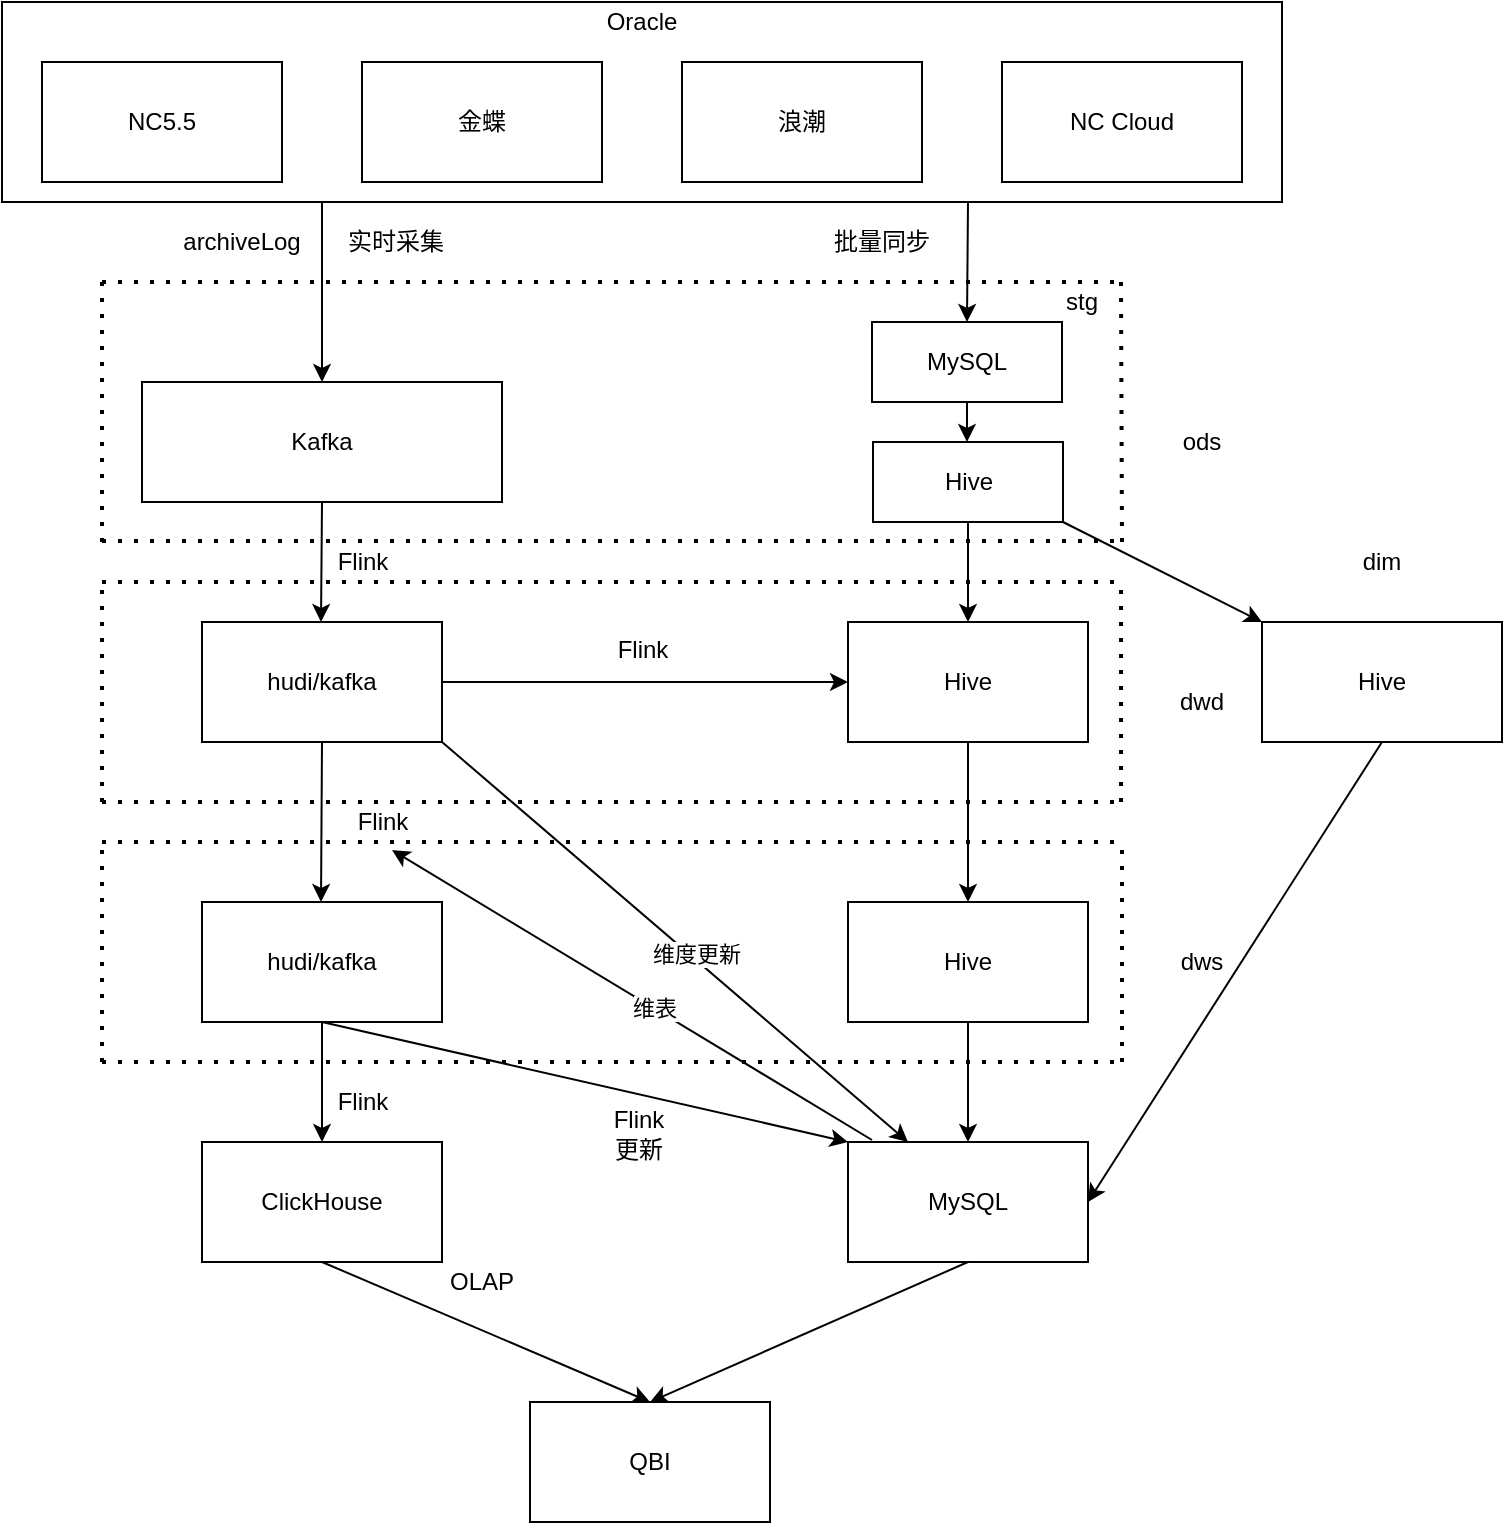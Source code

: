 <mxfile version="13.10.6" type="github" pages="2">
  <diagram id="bXYrnTGpENXW4TMIUdnK" name="Page-1">
    <mxGraphModel dx="1080" dy="702" grid="0" gridSize="10" guides="1" tooltips="1" connect="1" arrows="1" fold="1" page="1" pageScale="1" pageWidth="1600" pageHeight="1200" background="#ffffff" math="0" shadow="0">
      <root>
        <mxCell id="0" />
        <mxCell id="1" parent="0" />
        <mxCell id="oZM7mIYnZCyWtU1tgvSe-1" value="" style="rounded=0;whiteSpace=wrap;html=1;textDirection=ltr;" parent="1" vertex="1">
          <mxGeometry x="299" y="193" width="640" height="100" as="geometry" />
        </mxCell>
        <mxCell id="oZM7mIYnZCyWtU1tgvSe-2" value="NC5.5" style="rounded=0;whiteSpace=wrap;html=1;textDirection=ltr;" parent="1" vertex="1">
          <mxGeometry x="319" y="223" width="120" height="60" as="geometry" />
        </mxCell>
        <mxCell id="oZM7mIYnZCyWtU1tgvSe-3" value="金蝶" style="rounded=0;whiteSpace=wrap;html=1;textDirection=ltr;" parent="1" vertex="1">
          <mxGeometry x="479" y="223" width="120" height="60" as="geometry" />
        </mxCell>
        <mxCell id="oZM7mIYnZCyWtU1tgvSe-4" value="浪潮" style="rounded=0;whiteSpace=wrap;html=1;textDirection=ltr;" parent="1" vertex="1">
          <mxGeometry x="639" y="223" width="120" height="60" as="geometry" />
        </mxCell>
        <mxCell id="oZM7mIYnZCyWtU1tgvSe-5" value="NC Cloud" style="rounded=0;whiteSpace=wrap;html=1;textDirection=ltr;" parent="1" vertex="1">
          <mxGeometry x="799" y="223" width="120" height="60" as="geometry" />
        </mxCell>
        <mxCell id="oZM7mIYnZCyWtU1tgvSe-13" value="Kafka" style="rounded=0;whiteSpace=wrap;html=1;textDirection=ltr;" parent="1" vertex="1">
          <mxGeometry x="369" y="383" width="180" height="60" as="geometry" />
        </mxCell>
        <mxCell id="oZM7mIYnZCyWtU1tgvSe-14" value="" style="endArrow=classic;html=1;textDirection=ltr;" parent="1" edge="1">
          <mxGeometry width="50" height="50" relative="1" as="geometry">
            <mxPoint x="459" y="443" as="sourcePoint" />
            <mxPoint x="458.5" y="503" as="targetPoint" />
            <Array as="points" />
          </mxGeometry>
        </mxCell>
        <mxCell id="oZM7mIYnZCyWtU1tgvSe-16" value="Flink" style="text;html=1;align=center;verticalAlign=middle;resizable=0;points=[];autosize=1;textDirection=ltr;" parent="1" vertex="1">
          <mxGeometry x="459" y="463" width="40" height="20" as="geometry" />
        </mxCell>
        <mxCell id="oZM7mIYnZCyWtU1tgvSe-17" value="hudi/kafka" style="rounded=0;whiteSpace=wrap;html=1;textDirection=ltr;" parent="1" vertex="1">
          <mxGeometry x="399" y="503" width="120" height="60" as="geometry" />
        </mxCell>
        <mxCell id="oZM7mIYnZCyWtU1tgvSe-18" value="" style="endArrow=classic;html=1;entryX=0.5;entryY=0;entryDx=0;entryDy=0;exitX=0.5;exitY=1;exitDx=0;exitDy=0;textDirection=ltr;" parent="1" source="oZM7mIYnZCyWtU1tgvSe-40" target="oZM7mIYnZCyWtU1tgvSe-42" edge="1">
          <mxGeometry width="50" height="50" relative="1" as="geometry">
            <mxPoint x="709" y="483" as="sourcePoint" />
            <mxPoint x="649" y="533" as="targetPoint" />
            <Array as="points" />
          </mxGeometry>
        </mxCell>
        <mxCell id="oZM7mIYnZCyWtU1tgvSe-19" value="" style="endArrow=classic;html=1;textDirection=ltr;" parent="1" edge="1">
          <mxGeometry width="50" height="50" relative="1" as="geometry">
            <mxPoint x="459" y="563" as="sourcePoint" />
            <mxPoint x="458.5" y="643" as="targetPoint" />
            <Array as="points">
              <mxPoint x="458.5" y="563" />
            </Array>
          </mxGeometry>
        </mxCell>
        <mxCell id="oZM7mIYnZCyWtU1tgvSe-23" value="Flink" style="text;html=1;align=center;verticalAlign=middle;resizable=0;points=[];autosize=1;textDirection=ltr;" parent="1" vertex="1">
          <mxGeometry x="469" y="593" width="40" height="20" as="geometry" />
        </mxCell>
        <mxCell id="oZM7mIYnZCyWtU1tgvSe-24" value="" style="endArrow=classic;html=1;exitX=0.5;exitY=1;exitDx=0;exitDy=0;entryX=0.5;entryY=0;entryDx=0;entryDy=0;textDirection=ltr;" parent="1" source="oZM7mIYnZCyWtU1tgvSe-27" target="oZM7mIYnZCyWtU1tgvSe-31" edge="1">
          <mxGeometry width="50" height="50" relative="1" as="geometry">
            <mxPoint x="449" y="715" as="sourcePoint" />
            <mxPoint x="359" y="763" as="targetPoint" />
            <Array as="points">
              <mxPoint x="458.5" y="703" />
            </Array>
          </mxGeometry>
        </mxCell>
        <mxCell id="oZM7mIYnZCyWtU1tgvSe-26" value="Flink" style="text;html=1;align=center;verticalAlign=middle;resizable=0;points=[];autosize=1;textDirection=ltr;" parent="1" vertex="1">
          <mxGeometry x="459" y="733" width="40" height="20" as="geometry" />
        </mxCell>
        <mxCell id="oZM7mIYnZCyWtU1tgvSe-27" value="hudi/kafka" style="rounded=0;whiteSpace=wrap;html=1;textDirection=ltr;" parent="1" vertex="1">
          <mxGeometry x="399" y="643" width="120" height="60" as="geometry" />
        </mxCell>
        <mxCell id="oZM7mIYnZCyWtU1tgvSe-28" value="Oracle" style="text;html=1;strokeColor=none;fillColor=none;align=center;verticalAlign=middle;whiteSpace=wrap;rounded=0;textDirection=ltr;" parent="1" vertex="1">
          <mxGeometry x="599" y="193" width="40" height="20" as="geometry" />
        </mxCell>
        <mxCell id="oZM7mIYnZCyWtU1tgvSe-29" value="" style="endArrow=classic;html=1;exitX=0.5;exitY=1;exitDx=0;exitDy=0;entryX=0;entryY=0;entryDx=0;entryDy=0;textDirection=ltr;" parent="1" source="oZM7mIYnZCyWtU1tgvSe-27" target="oZM7mIYnZCyWtU1tgvSe-36" edge="1">
          <mxGeometry width="50" height="50" relative="1" as="geometry">
            <mxPoint x="459" y="713" as="sourcePoint" />
            <mxPoint x="779" y="762" as="targetPoint" />
            <Array as="points" />
          </mxGeometry>
        </mxCell>
        <mxCell id="oZM7mIYnZCyWtU1tgvSe-30" value="Flink&lt;br&gt;更新" style="text;html=1;align=center;verticalAlign=middle;resizable=0;points=[];autosize=1;textDirection=ltr;" parent="1" vertex="1">
          <mxGeometry x="599" y="743" width="36" height="31" as="geometry" />
        </mxCell>
        <mxCell id="oZM7mIYnZCyWtU1tgvSe-31" value="ClickHouse" style="rounded=0;whiteSpace=wrap;html=1;textDirection=ltr;" parent="1" vertex="1">
          <mxGeometry x="399" y="763" width="120" height="60" as="geometry" />
        </mxCell>
        <mxCell id="oZM7mIYnZCyWtU1tgvSe-32" value="OLAP" style="text;html=1;strokeColor=none;fillColor=none;align=center;verticalAlign=middle;whiteSpace=wrap;rounded=0;textDirection=ltr;" parent="1" vertex="1">
          <mxGeometry x="519" y="823" width="40" height="20" as="geometry" />
        </mxCell>
        <mxCell id="oZM7mIYnZCyWtU1tgvSe-34" value="" style="endArrow=classic;html=1;entryX=0.5;entryY=0;entryDx=0;entryDy=0;exitX=0.5;exitY=1;exitDx=0;exitDy=0;textDirection=ltr;" parent="1" source="oZM7mIYnZCyWtU1tgvSe-31" target="oZM7mIYnZCyWtU1tgvSe-35" edge="1">
          <mxGeometry width="50" height="50" relative="1" as="geometry">
            <mxPoint x="359" y="823" as="sourcePoint" />
            <mxPoint x="462" y="893" as="targetPoint" />
            <Array as="points">
              <mxPoint x="459" y="823" />
            </Array>
          </mxGeometry>
        </mxCell>
        <mxCell id="oZM7mIYnZCyWtU1tgvSe-35" value="QBI" style="rounded=0;whiteSpace=wrap;html=1;textDirection=ltr;" parent="1" vertex="1">
          <mxGeometry x="563" y="893" width="120" height="60" as="geometry" />
        </mxCell>
        <mxCell id="oZM7mIYnZCyWtU1tgvSe-36" value="MySQL" style="rounded=0;whiteSpace=wrap;html=1;textDirection=ltr;" parent="1" vertex="1">
          <mxGeometry x="722" y="763" width="120" height="60" as="geometry" />
        </mxCell>
        <mxCell id="oZM7mIYnZCyWtU1tgvSe-37" value="" style="endArrow=classic;html=1;entryX=0.5;entryY=0;entryDx=0;entryDy=0;exitX=0.5;exitY=1;exitDx=0;exitDy=0;textDirection=ltr;" parent="1" source="oZM7mIYnZCyWtU1tgvSe-36" target="oZM7mIYnZCyWtU1tgvSe-35" edge="1">
          <mxGeometry width="50" height="50" relative="1" as="geometry">
            <mxPoint x="569.25" y="823" as="sourcePoint" />
            <mxPoint x="669.25" y="893" as="targetPoint" />
            <Array as="points" />
          </mxGeometry>
        </mxCell>
        <mxCell id="oZM7mIYnZCyWtU1tgvSe-41" value="" style="edgeStyle=orthogonalEdgeStyle;rounded=0;orthogonalLoop=1;jettySize=auto;html=1;textDirection=ltr;" parent="1" source="oZM7mIYnZCyWtU1tgvSe-39" target="oZM7mIYnZCyWtU1tgvSe-40" edge="1">
          <mxGeometry relative="1" as="geometry" />
        </mxCell>
        <mxCell id="oZM7mIYnZCyWtU1tgvSe-39" value="MySQL" style="rounded=0;whiteSpace=wrap;html=1;textDirection=ltr;" parent="1" vertex="1">
          <mxGeometry x="734" y="353" width="95" height="40" as="geometry" />
        </mxCell>
        <mxCell id="oZM7mIYnZCyWtU1tgvSe-40" value="Hive" style="rounded=0;whiteSpace=wrap;html=1;textDirection=ltr;" parent="1" vertex="1">
          <mxGeometry x="734.5" y="413" width="95" height="40" as="geometry" />
        </mxCell>
        <mxCell id="oZM7mIYnZCyWtU1tgvSe-45" value="" style="edgeStyle=orthogonalEdgeStyle;rounded=0;orthogonalLoop=1;jettySize=auto;html=1;textDirection=ltr;" parent="1" source="oZM7mIYnZCyWtU1tgvSe-42" target="oZM7mIYnZCyWtU1tgvSe-44" edge="1">
          <mxGeometry relative="1" as="geometry" />
        </mxCell>
        <mxCell id="oZM7mIYnZCyWtU1tgvSe-42" value="Hive" style="rounded=0;whiteSpace=wrap;html=1;textDirection=ltr;" parent="1" vertex="1">
          <mxGeometry x="722" y="503" width="120" height="60" as="geometry" />
        </mxCell>
        <mxCell id="oZM7mIYnZCyWtU1tgvSe-48" value="" style="edgeStyle=orthogonalEdgeStyle;rounded=0;orthogonalLoop=1;jettySize=auto;html=1;textDirection=ltr;" parent="1" source="oZM7mIYnZCyWtU1tgvSe-44" target="oZM7mIYnZCyWtU1tgvSe-36" edge="1">
          <mxGeometry relative="1" as="geometry" />
        </mxCell>
        <mxCell id="oZM7mIYnZCyWtU1tgvSe-44" value="Hive" style="rounded=0;whiteSpace=wrap;html=1;textDirection=ltr;" parent="1" vertex="1">
          <mxGeometry x="722" y="643" width="120" height="60" as="geometry" />
        </mxCell>
        <mxCell id="oZM7mIYnZCyWtU1tgvSe-46" value="" style="endArrow=classic;html=1;entryX=0;entryY=0.5;entryDx=0;entryDy=0;exitX=1;exitY=0.5;exitDx=0;exitDy=0;textDirection=ltr;" parent="1" source="oZM7mIYnZCyWtU1tgvSe-17" target="oZM7mIYnZCyWtU1tgvSe-42" edge="1">
          <mxGeometry width="50" height="50" relative="1" as="geometry">
            <mxPoint x="529" y="543" as="sourcePoint" />
            <mxPoint x="589" y="523" as="targetPoint" />
          </mxGeometry>
        </mxCell>
        <mxCell id="oZM7mIYnZCyWtU1tgvSe-49" value="" style="endArrow=none;dashed=1;html=1;dashPattern=1 3;strokeWidth=2;textDirection=ltr;" parent="1" edge="1">
          <mxGeometry width="50" height="50" relative="1" as="geometry">
            <mxPoint x="349" y="462.5" as="sourcePoint" />
            <mxPoint x="859" y="462.5" as="targetPoint" />
          </mxGeometry>
        </mxCell>
        <mxCell id="oZM7mIYnZCyWtU1tgvSe-50" value="" style="endArrow=none;dashed=1;html=1;dashPattern=1 3;strokeWidth=2;textDirection=ltr;" parent="1" edge="1">
          <mxGeometry width="50" height="50" relative="1" as="geometry">
            <mxPoint x="349" y="463" as="sourcePoint" />
            <mxPoint x="349" y="333" as="targetPoint" />
          </mxGeometry>
        </mxCell>
        <mxCell id="oZM7mIYnZCyWtU1tgvSe-51" value="" style="endArrow=none;dashed=1;html=1;dashPattern=1 3;strokeWidth=2;textDirection=ltr;" parent="1" edge="1">
          <mxGeometry width="50" height="50" relative="1" as="geometry">
            <mxPoint x="349" y="333" as="sourcePoint" />
            <mxPoint x="859" y="333" as="targetPoint" />
            <Array as="points">
              <mxPoint x="589" y="333" />
            </Array>
          </mxGeometry>
        </mxCell>
        <mxCell id="oZM7mIYnZCyWtU1tgvSe-52" value="" style="endArrow=none;dashed=1;html=1;dashPattern=1 3;strokeWidth=2;textDirection=ltr;" parent="1" edge="1">
          <mxGeometry width="50" height="50" relative="1" as="geometry">
            <mxPoint x="859" y="463" as="sourcePoint" />
            <mxPoint x="858.5" y="333" as="targetPoint" />
          </mxGeometry>
        </mxCell>
        <mxCell id="oZM7mIYnZCyWtU1tgvSe-53" value="stg" style="text;html=1;strokeColor=none;fillColor=none;align=center;verticalAlign=middle;whiteSpace=wrap;rounded=0;textDirection=ltr;" parent="1" vertex="1">
          <mxGeometry x="819" y="333" width="40" height="20" as="geometry" />
        </mxCell>
        <mxCell id="oZM7mIYnZCyWtU1tgvSe-54" value="ods" style="text;html=1;strokeColor=none;fillColor=none;align=center;verticalAlign=middle;whiteSpace=wrap;rounded=0;textDirection=ltr;" parent="1" vertex="1">
          <mxGeometry x="879" y="403" width="40" height="20" as="geometry" />
        </mxCell>
        <mxCell id="oZM7mIYnZCyWtU1tgvSe-55" value="dwd" style="text;html=1;strokeColor=none;fillColor=none;align=center;verticalAlign=middle;whiteSpace=wrap;rounded=0;textDirection=ltr;" parent="1" vertex="1">
          <mxGeometry x="879" y="533" width="40" height="20" as="geometry" />
        </mxCell>
        <mxCell id="oZM7mIYnZCyWtU1tgvSe-56" value="" style="endArrow=classic;html=1;exitX=1;exitY=1;exitDx=0;exitDy=0;entryX=0;entryY=0;entryDx=0;entryDy=0;textDirection=ltr;" parent="1" source="oZM7mIYnZCyWtU1tgvSe-40" target="oZM7mIYnZCyWtU1tgvSe-57" edge="1">
          <mxGeometry width="50" height="50" relative="1" as="geometry">
            <mxPoint x="889" y="503" as="sourcePoint" />
            <mxPoint x="929" y="503" as="targetPoint" />
          </mxGeometry>
        </mxCell>
        <mxCell id="oZM7mIYnZCyWtU1tgvSe-57" value="Hive" style="rounded=0;whiteSpace=wrap;html=1;textDirection=ltr;" parent="1" vertex="1">
          <mxGeometry x="929" y="503" width="120" height="60" as="geometry" />
        </mxCell>
        <mxCell id="oZM7mIYnZCyWtU1tgvSe-59" value="dws" style="text;html=1;strokeColor=none;fillColor=none;align=center;verticalAlign=middle;whiteSpace=wrap;rounded=0;textDirection=ltr;" parent="1" vertex="1">
          <mxGeometry x="879" y="663" width="40" height="20" as="geometry" />
        </mxCell>
        <mxCell id="oZM7mIYnZCyWtU1tgvSe-60" value="" style="endArrow=classic;html=1;exitX=0.5;exitY=1;exitDx=0;exitDy=0;entryX=1;entryY=0.5;entryDx=0;entryDy=0;textDirection=ltr;" parent="1" source="oZM7mIYnZCyWtU1tgvSe-57" target="oZM7mIYnZCyWtU1tgvSe-36" edge="1">
          <mxGeometry width="50" height="50" relative="1" as="geometry">
            <mxPoint x="1039" y="673" as="sourcePoint" />
            <mxPoint x="1089" y="623" as="targetPoint" />
          </mxGeometry>
        </mxCell>
        <mxCell id="oZM7mIYnZCyWtU1tgvSe-61" value="" style="endArrow=none;dashed=1;html=1;dashPattern=1 3;strokeWidth=2;textDirection=ltr;" parent="1" edge="1">
          <mxGeometry width="50" height="50" relative="1" as="geometry">
            <mxPoint x="349" y="483" as="sourcePoint" />
            <mxPoint x="859" y="483" as="targetPoint" />
          </mxGeometry>
        </mxCell>
        <mxCell id="oZM7mIYnZCyWtU1tgvSe-62" value="" style="endArrow=none;dashed=1;html=1;dashPattern=1 3;strokeWidth=2;textDirection=ltr;" parent="1" edge="1">
          <mxGeometry width="50" height="50" relative="1" as="geometry">
            <mxPoint x="349" y="593" as="sourcePoint" />
            <mxPoint x="859" y="593" as="targetPoint" />
          </mxGeometry>
        </mxCell>
        <mxCell id="oZM7mIYnZCyWtU1tgvSe-63" value="" style="endArrow=none;dashed=1;html=1;dashPattern=1 3;strokeWidth=2;textDirection=ltr;" parent="1" edge="1">
          <mxGeometry width="50" height="50" relative="1" as="geometry">
            <mxPoint x="349" y="593" as="sourcePoint" />
            <mxPoint x="349" y="483" as="targetPoint" />
          </mxGeometry>
        </mxCell>
        <mxCell id="oZM7mIYnZCyWtU1tgvSe-64" value="" style="endArrow=none;dashed=1;html=1;dashPattern=1 3;strokeWidth=2;textDirection=ltr;" parent="1" edge="1">
          <mxGeometry width="50" height="50" relative="1" as="geometry">
            <mxPoint x="858.5" y="593" as="sourcePoint" />
            <mxPoint x="858.5" y="483" as="targetPoint" />
          </mxGeometry>
        </mxCell>
        <mxCell id="oZM7mIYnZCyWtU1tgvSe-65" value="" style="endArrow=none;dashed=1;html=1;dashPattern=1 3;strokeWidth=2;textDirection=ltr;" parent="1" edge="1">
          <mxGeometry width="50" height="50" relative="1" as="geometry">
            <mxPoint x="349" y="613" as="sourcePoint" />
            <mxPoint x="859" y="613" as="targetPoint" />
          </mxGeometry>
        </mxCell>
        <mxCell id="oZM7mIYnZCyWtU1tgvSe-66" value="" style="endArrow=none;dashed=1;html=1;dashPattern=1 3;strokeWidth=2;textDirection=ltr;" parent="1" edge="1">
          <mxGeometry width="50" height="50" relative="1" as="geometry">
            <mxPoint x="349" y="723" as="sourcePoint" />
            <mxPoint x="859" y="723" as="targetPoint" />
          </mxGeometry>
        </mxCell>
        <mxCell id="oZM7mIYnZCyWtU1tgvSe-67" value="" style="endArrow=none;dashed=1;html=1;dashPattern=1 3;strokeWidth=2;textDirection=ltr;" parent="1" edge="1">
          <mxGeometry width="50" height="50" relative="1" as="geometry">
            <mxPoint x="349" y="723" as="sourcePoint" />
            <mxPoint x="349" y="613" as="targetPoint" />
          </mxGeometry>
        </mxCell>
        <mxCell id="oZM7mIYnZCyWtU1tgvSe-68" value="" style="endArrow=none;dashed=1;html=1;dashPattern=1 3;strokeWidth=2;textDirection=ltr;" parent="1" edge="1">
          <mxGeometry width="50" height="50" relative="1" as="geometry">
            <mxPoint x="859" y="723" as="sourcePoint" />
            <mxPoint x="859" y="613" as="targetPoint" />
          </mxGeometry>
        </mxCell>
        <mxCell id="oZM7mIYnZCyWtU1tgvSe-77" value="" style="endArrow=classic;html=1;exitX=1;exitY=1;exitDx=0;exitDy=0;entryX=0.25;entryY=0;entryDx=0;entryDy=0;textDirection=ltr;" parent="1" source="oZM7mIYnZCyWtU1tgvSe-17" target="oZM7mIYnZCyWtU1tgvSe-36" edge="1">
          <mxGeometry width="50" height="50" relative="1" as="geometry">
            <mxPoint x="516" y="608" as="sourcePoint" />
            <mxPoint x="566" y="558" as="targetPoint" />
          </mxGeometry>
        </mxCell>
        <mxCell id="oZM7mIYnZCyWtU1tgvSe-80" value="维度更新" style="edgeLabel;html=1;align=center;verticalAlign=middle;resizable=0;points=[];textDirection=ltr;" parent="oZM7mIYnZCyWtU1tgvSe-77" vertex="1" connectable="0">
          <mxGeometry x="0.074" y="2" relative="1" as="geometry">
            <mxPoint as="offset" />
          </mxGeometry>
        </mxCell>
        <mxCell id="oZM7mIYnZCyWtU1tgvSe-79" value="archiveLog" style="text;html=1;strokeColor=none;fillColor=none;align=center;verticalAlign=middle;whiteSpace=wrap;rounded=0;textDirection=ltr;" parent="1" vertex="1">
          <mxGeometry x="399" y="301.5" width="40" height="23" as="geometry" />
        </mxCell>
        <mxCell id="oZM7mIYnZCyWtU1tgvSe-81" value="" style="endArrow=classic;html=1;textDirection=ltr;" parent="1" edge="1">
          <mxGeometry width="50" height="50" relative="1" as="geometry">
            <mxPoint x="734" y="762" as="sourcePoint" />
            <mxPoint x="494" y="617" as="targetPoint" />
          </mxGeometry>
        </mxCell>
        <mxCell id="oZM7mIYnZCyWtU1tgvSe-82" value="维表" style="edgeLabel;html=1;align=center;verticalAlign=middle;resizable=0;points=[];textDirection=ltr;" parent="oZM7mIYnZCyWtU1tgvSe-81" vertex="1" connectable="0">
          <mxGeometry x="-0.083" relative="1" as="geometry">
            <mxPoint x="1" as="offset" />
          </mxGeometry>
        </mxCell>
        <mxCell id="oZM7mIYnZCyWtU1tgvSe-84" value="Flink" style="text;html=1;align=center;verticalAlign=middle;resizable=0;points=[];autosize=1;textDirection=ltr;" parent="1" vertex="1">
          <mxGeometry x="599" y="507" width="40" height="20" as="geometry" />
        </mxCell>
        <mxCell id="oZM7mIYnZCyWtU1tgvSe-85" value="dim" style="text;html=1;strokeColor=none;fillColor=none;align=center;verticalAlign=middle;whiteSpace=wrap;rounded=0;textDirection=ltr;" parent="1" vertex="1">
          <mxGeometry x="969" y="463" width="40" height="20" as="geometry" />
        </mxCell>
        <mxCell id="oZM7mIYnZCyWtU1tgvSe-88" value="" style="endArrow=classic;html=1;exitX=0.25;exitY=1;exitDx=0;exitDy=0;textDirection=ltr;" parent="1" source="oZM7mIYnZCyWtU1tgvSe-1" target="oZM7mIYnZCyWtU1tgvSe-13" edge="1">
          <mxGeometry width="50" height="50" relative="1" as="geometry">
            <mxPoint x="369" y="360.5" as="sourcePoint" />
            <mxPoint x="439.711" y="310.5" as="targetPoint" />
          </mxGeometry>
        </mxCell>
        <mxCell id="oZM7mIYnZCyWtU1tgvSe-89" value="实时采集" style="text;html=1;strokeColor=none;fillColor=none;align=center;verticalAlign=middle;whiteSpace=wrap;rounded=0;textDirection=ltr;" parent="1" vertex="1">
          <mxGeometry x="469" y="303" width="54" height="20" as="geometry" />
        </mxCell>
        <mxCell id="oZM7mIYnZCyWtU1tgvSe-90" value="" style="endArrow=classic;html=1;entryX=0.5;entryY=0;entryDx=0;entryDy=0;textDirection=ltr;" parent="1" target="oZM7mIYnZCyWtU1tgvSe-39" edge="1">
          <mxGeometry width="50" height="50" relative="1" as="geometry">
            <mxPoint x="782" y="293" as="sourcePoint" />
            <mxPoint x="832" y="292" as="targetPoint" />
          </mxGeometry>
        </mxCell>
        <mxCell id="oZM7mIYnZCyWtU1tgvSe-91" value="批量同步" style="text;html=1;strokeColor=none;fillColor=none;align=center;verticalAlign=middle;whiteSpace=wrap;rounded=0;textDirection=ltr;" parent="1" vertex="1">
          <mxGeometry x="704" y="303" width="70" height="20" as="geometry" />
        </mxCell>
      </root>
    </mxGraphModel>
  </diagram>
  <diagram id="irGGcgqm2z5-2A56kE-M" name="Page-2">
    <mxGraphModel dx="1080" dy="702" grid="1" gridSize="10" guides="1" tooltips="1" connect="1" arrows="1" fold="1" page="1" pageScale="1" pageWidth="1600" pageHeight="1200" math="0" shadow="0">
      <root>
        <mxCell id="daA_jaV6r-lbXgrwhcHC-0" />
        <mxCell id="daA_jaV6r-lbXgrwhcHC-1" parent="daA_jaV6r-lbXgrwhcHC-0" />
        <mxCell id="r8aNibQZwsTYz99uHEzL-0" value="" style="rounded=0;whiteSpace=wrap;html=1;textDirection=ltr;" parent="daA_jaV6r-lbXgrwhcHC-1" vertex="1">
          <mxGeometry x="60" y="200" width="201" height="390" as="geometry" />
        </mxCell>
        <mxCell id="GDe6iYOnL6XtTdzz9oO4-0" value="NC5.5" style="rounded=0;whiteSpace=wrap;html=1;textDirection=ltr;" parent="daA_jaV6r-lbXgrwhcHC-1" vertex="1">
          <mxGeometry x="100.5" y="230" width="120" height="60" as="geometry" />
        </mxCell>
        <mxCell id="Aj8RlQGPXVslVgJBgdAv-0" value="金蝶" style="rounded=0;whiteSpace=wrap;html=1;textDirection=ltr;" parent="daA_jaV6r-lbXgrwhcHC-1" vertex="1">
          <mxGeometry x="100.5" y="320" width="120" height="60" as="geometry" />
        </mxCell>
        <mxCell id="Y89TqgO9ryzqsTXEPaqG-0" value="浪潮" style="rounded=0;whiteSpace=wrap;html=1;textDirection=ltr;" parent="daA_jaV6r-lbXgrwhcHC-1" vertex="1">
          <mxGeometry x="100.5" y="410" width="120" height="60" as="geometry" />
        </mxCell>
        <mxCell id="HVHI13wnJIN2CHZ6_BIz-0" value="NC Cloud" style="rounded=0;whiteSpace=wrap;html=1;textDirection=ltr;" parent="daA_jaV6r-lbXgrwhcHC-1" vertex="1">
          <mxGeometry x="100.5" y="500" width="120" height="60" as="geometry" />
        </mxCell>
        <mxCell id="rxpGz6OqSaL86eKcfUDQ-0" value="Oracle" style="text;html=1;strokeColor=none;fillColor=none;align=center;verticalAlign=middle;whiteSpace=wrap;rounded=0;textDirection=ltr;" parent="daA_jaV6r-lbXgrwhcHC-1" vertex="1">
          <mxGeometry x="70.5" y="200" width="40" height="20" as="geometry" />
        </mxCell>
        <mxCell id="rxpGz6OqSaL86eKcfUDQ-1" style="edgeStyle=orthogonalEdgeStyle;rounded=0;orthogonalLoop=1;jettySize=auto;html=1;exitX=0.5;exitY=1;exitDx=0;exitDy=0;" parent="daA_jaV6r-lbXgrwhcHC-1" source="rxpGz6OqSaL86eKcfUDQ-0" target="rxpGz6OqSaL86eKcfUDQ-0" edge="1">
          <mxGeometry relative="1" as="geometry" />
        </mxCell>
        <mxCell id="JgwEjrOgx7C4Gz7cInEH-1" value="" style="edgeStyle=orthogonalEdgeStyle;rounded=0;orthogonalLoop=1;jettySize=auto;html=1;" parent="daA_jaV6r-lbXgrwhcHC-1" source="sEHo4uySBJTCQTvLYaMh-10" target="PHl3X9A4R3H9BnZ7pQ0b-1" edge="1">
          <mxGeometry relative="1" as="geometry" />
        </mxCell>
        <mxCell id="sEHo4uySBJTCQTvLYaMh-10" value="Kafka" style="rounded=0;whiteSpace=wrap;html=1;textDirection=ltr;" parent="daA_jaV6r-lbXgrwhcHC-1" vertex="1">
          <mxGeometry x="380.5" y="269" width="180" height="60" as="geometry" />
        </mxCell>
        <mxCell id="sEHo4uySBJTCQTvLYaMh-11" value="" style="edgeStyle=orthogonalEdgeStyle;rounded=0;orthogonalLoop=1;jettySize=auto;html=1;textDirection=ltr;" parent="daA_jaV6r-lbXgrwhcHC-1" source="sEHo4uySBJTCQTvLYaMh-12" target="sEHo4uySBJTCQTvLYaMh-13" edge="1">
          <mxGeometry relative="1" as="geometry" />
        </mxCell>
        <mxCell id="sEHo4uySBJTCQTvLYaMh-12" value="MySQL" style="rounded=0;whiteSpace=wrap;html=1;textDirection=ltr;" parent="daA_jaV6r-lbXgrwhcHC-1" vertex="1">
          <mxGeometry x="360.5" y="470" width="95" height="40" as="geometry" />
        </mxCell>
        <mxCell id="6W1a8kiytmIF8fzJBV04-0" style="edgeStyle=orthogonalEdgeStyle;rounded=0;orthogonalLoop=1;jettySize=auto;html=1;entryX=0;entryY=0.5;entryDx=0;entryDy=0;" parent="daA_jaV6r-lbXgrwhcHC-1" source="sEHo4uySBJTCQTvLYaMh-13" target="PHl3X9A4R3H9BnZ7pQ0b-2" edge="1">
          <mxGeometry relative="1" as="geometry" />
        </mxCell>
        <mxCell id="sEHo4uySBJTCQTvLYaMh-13" value="Hive" style="rounded=0;whiteSpace=wrap;html=1;textDirection=ltr;" parent="daA_jaV6r-lbXgrwhcHC-1" vertex="1">
          <mxGeometry x="490.5" y="470" width="95" height="40" as="geometry" />
        </mxCell>
        <mxCell id="sEHo4uySBJTCQTvLYaMh-14" value="" style="endArrow=none;dashed=1;html=1;dashPattern=1 3;strokeWidth=2;textDirection=ltr;" parent="daA_jaV6r-lbXgrwhcHC-1" edge="1">
          <mxGeometry width="50" height="50" relative="1" as="geometry">
            <mxPoint x="340.5" y="589" as="sourcePoint" />
            <mxPoint x="600.5" y="589" as="targetPoint" />
          </mxGeometry>
        </mxCell>
        <mxCell id="sEHo4uySBJTCQTvLYaMh-15" value="" style="endArrow=none;dashed=1;html=1;dashPattern=1 3;strokeWidth=2;textDirection=ltr;" parent="daA_jaV6r-lbXgrwhcHC-1" edge="1">
          <mxGeometry width="50" height="50" relative="1" as="geometry">
            <mxPoint x="340.5" y="589" as="sourcePoint" />
            <mxPoint x="340.5" y="199" as="targetPoint" />
          </mxGeometry>
        </mxCell>
        <mxCell id="sEHo4uySBJTCQTvLYaMh-16" value="" style="endArrow=none;dashed=1;html=1;dashPattern=1 3;strokeWidth=2;textDirection=ltr;" parent="daA_jaV6r-lbXgrwhcHC-1" edge="1">
          <mxGeometry width="50" height="50" relative="1" as="geometry">
            <mxPoint x="340.5" y="198" as="sourcePoint" />
            <mxPoint x="600.5" y="198" as="targetPoint" />
            <Array as="points" />
          </mxGeometry>
        </mxCell>
        <mxCell id="sEHo4uySBJTCQTvLYaMh-17" value="" style="endArrow=none;dashed=1;html=1;dashPattern=1 3;strokeWidth=2;textDirection=ltr;" parent="daA_jaV6r-lbXgrwhcHC-1" edge="1">
          <mxGeometry width="50" height="50" relative="1" as="geometry">
            <mxPoint x="599.5" y="590" as="sourcePoint" />
            <mxPoint x="599.5" y="200" as="targetPoint" />
          </mxGeometry>
        </mxCell>
        <mxCell id="sEHo4uySBJTCQTvLYaMh-18" value="stg" style="text;html=1;strokeColor=none;fillColor=none;align=center;verticalAlign=middle;whiteSpace=wrap;rounded=0;textDirection=ltr;" parent="daA_jaV6r-lbXgrwhcHC-1" vertex="1">
          <mxGeometry x="360.5" y="210" width="40" height="20" as="geometry" />
        </mxCell>
        <mxCell id="sEHo4uySBJTCQTvLYaMh-19" value="ods" style="text;html=1;strokeColor=none;fillColor=none;align=center;verticalAlign=middle;whiteSpace=wrap;rounded=0;textDirection=ltr;" parent="daA_jaV6r-lbXgrwhcHC-1" vertex="1">
          <mxGeometry x="440" y="170" width="40" height="20" as="geometry" />
        </mxCell>
        <mxCell id="g2Vy-D8-3e_UKcgfukpI-0" value="" style="endArrow=classic;html=1;entryX=0;entryY=0.5;entryDx=0;entryDy=0;" parent="daA_jaV6r-lbXgrwhcHC-1" target="sEHo4uySBJTCQTvLYaMh-10" edge="1">
          <mxGeometry width="50" height="50" relative="1" as="geometry">
            <mxPoint x="260.5" y="299" as="sourcePoint" />
            <mxPoint x="590.5" y="310" as="targetPoint" />
          </mxGeometry>
        </mxCell>
        <mxCell id="wp1qSeNs0Q2mMvq66nT--0" value="archiveLog" style="text;html=1;strokeColor=none;fillColor=none;align=center;verticalAlign=middle;whiteSpace=wrap;rounded=0;textDirection=ltr;" parent="daA_jaV6r-lbXgrwhcHC-1" vertex="1">
          <mxGeometry x="280.5" y="267" width="40" height="23" as="geometry" />
        </mxCell>
        <mxCell id="9kuiRGTxPZVZnflIVofT-0" value="实时采集" style="text;html=1;strokeColor=none;fillColor=none;align=center;verticalAlign=middle;whiteSpace=wrap;rounded=0;textDirection=ltr;" parent="daA_jaV6r-lbXgrwhcHC-1" vertex="1">
          <mxGeometry x="273.5" y="309" width="54" height="20" as="geometry" />
        </mxCell>
        <mxCell id="mMiLQNQK5fYgm22tHgSy-0" value="批量同步" style="text;html=1;strokeColor=none;fillColor=none;align=center;verticalAlign=middle;whiteSpace=wrap;rounded=0;textDirection=ltr;" parent="daA_jaV6r-lbXgrwhcHC-1" vertex="1">
          <mxGeometry x="265.5" y="500" width="70" height="20" as="geometry" />
        </mxCell>
        <mxCell id="mMiLQNQK5fYgm22tHgSy-1" value="" style="endArrow=classic;html=1;entryX=0;entryY=0.5;entryDx=0;entryDy=0;" parent="daA_jaV6r-lbXgrwhcHC-1" target="sEHo4uySBJTCQTvLYaMh-12" edge="1">
          <mxGeometry width="50" height="50" relative="1" as="geometry">
            <mxPoint x="260.5" y="490" as="sourcePoint" />
            <mxPoint x="360.5" y="490" as="targetPoint" />
          </mxGeometry>
        </mxCell>
        <mxCell id="PHl3X9A4R3H9BnZ7pQ0b-0" value="Flink" style="text;html=1;align=center;verticalAlign=middle;resizable=0;points=[];autosize=1;textDirection=ltr;" parent="daA_jaV6r-lbXgrwhcHC-1" vertex="1">
          <mxGeometry x="630" y="260" width="40" height="20" as="geometry" />
        </mxCell>
        <mxCell id="is7krRQsAzeA-gnGLOin-0" style="edgeStyle=orthogonalEdgeStyle;rounded=0;orthogonalLoop=1;jettySize=auto;html=1;entryX=0;entryY=0.5;entryDx=0;entryDy=0;" parent="daA_jaV6r-lbXgrwhcHC-1" source="PHl3X9A4R3H9BnZ7pQ0b-1" target="Dsg33bfTI4xgVcbuv80I-23" edge="1">
          <mxGeometry relative="1" as="geometry" />
        </mxCell>
        <mxCell id="PHl3X9A4R3H9BnZ7pQ0b-1" value="hudi/kafka" style="rounded=0;whiteSpace=wrap;html=1;textDirection=ltr;" parent="daA_jaV6r-lbXgrwhcHC-1" vertex="1">
          <mxGeometry x="710.5" y="269" width="120" height="60" as="geometry" />
        </mxCell>
        <mxCell id="MDZeMjGnQCORA1ztTCDU-0" value="" style="edgeStyle=orthogonalEdgeStyle;rounded=0;orthogonalLoop=1;jettySize=auto;html=1;" parent="daA_jaV6r-lbXgrwhcHC-1" source="PHl3X9A4R3H9BnZ7pQ0b-2" target="Dsg33bfTI4xgVcbuv80I-33" edge="1">
          <mxGeometry relative="1" as="geometry" />
        </mxCell>
        <mxCell id="PHl3X9A4R3H9BnZ7pQ0b-2" value="Hive" style="rounded=0;whiteSpace=wrap;html=1;textDirection=ltr;" parent="daA_jaV6r-lbXgrwhcHC-1" vertex="1">
          <mxGeometry x="710.5" y="460" width="120" height="60" as="geometry" />
        </mxCell>
        <mxCell id="PHl3X9A4R3H9BnZ7pQ0b-3" value="" style="endArrow=classic;html=1;entryX=0.5;entryY=0;entryDx=0;entryDy=0;exitX=0.5;exitY=1;exitDx=0;exitDy=0;textDirection=ltr;" parent="daA_jaV6r-lbXgrwhcHC-1" source="PHl3X9A4R3H9BnZ7pQ0b-1" target="PHl3X9A4R3H9BnZ7pQ0b-2" edge="1">
          <mxGeometry width="50" height="50" relative="1" as="geometry">
            <mxPoint x="930.5" y="440" as="sourcePoint" />
            <mxPoint x="990.5" y="420" as="targetPoint" />
          </mxGeometry>
        </mxCell>
        <mxCell id="PHl3X9A4R3H9BnZ7pQ0b-5" value="dwd" style="text;html=1;strokeColor=none;fillColor=none;align=center;verticalAlign=middle;whiteSpace=wrap;rounded=0;textDirection=ltr;" parent="daA_jaV6r-lbXgrwhcHC-1" vertex="1">
          <mxGeometry x="750.5" y="170" width="40" height="20" as="geometry" />
        </mxCell>
        <mxCell id="PHl3X9A4R3H9BnZ7pQ0b-7" value="" style="endArrow=none;dashed=1;html=1;dashPattern=1 3;strokeWidth=2;textDirection=ltr;" parent="daA_jaV6r-lbXgrwhcHC-1" edge="1">
          <mxGeometry width="50" height="50" relative="1" as="geometry">
            <mxPoint x="680.5" y="198" as="sourcePoint" />
            <mxPoint x="870" y="198" as="targetPoint" />
          </mxGeometry>
        </mxCell>
        <mxCell id="PHl3X9A4R3H9BnZ7pQ0b-8" value="" style="endArrow=none;dashed=1;html=1;dashPattern=1 3;strokeWidth=2;textDirection=ltr;" parent="daA_jaV6r-lbXgrwhcHC-1" edge="1">
          <mxGeometry width="50" height="50" relative="1" as="geometry">
            <mxPoint x="680.5" y="590" as="sourcePoint" />
            <mxPoint x="870" y="590" as="targetPoint" />
          </mxGeometry>
        </mxCell>
        <mxCell id="PHl3X9A4R3H9BnZ7pQ0b-9" value="" style="endArrow=none;dashed=1;html=1;dashPattern=1 3;strokeWidth=2;textDirection=ltr;" parent="daA_jaV6r-lbXgrwhcHC-1" edge="1">
          <mxGeometry width="50" height="50" relative="1" as="geometry">
            <mxPoint x="680.5" y="590" as="sourcePoint" />
            <mxPoint x="680.5" y="199" as="targetPoint" />
          </mxGeometry>
        </mxCell>
        <mxCell id="PHl3X9A4R3H9BnZ7pQ0b-10" value="" style="endArrow=none;dashed=1;html=1;dashPattern=1 3;strokeWidth=2;textDirection=ltr;" parent="daA_jaV6r-lbXgrwhcHC-1" edge="1">
          <mxGeometry width="50" height="50" relative="1" as="geometry">
            <mxPoint x="870" y="590" as="sourcePoint" />
            <mxPoint x="870" y="199" as="targetPoint" />
          </mxGeometry>
        </mxCell>
        <mxCell id="PHl3X9A4R3H9BnZ7pQ0b-11" value="Flink" style="text;html=1;align=center;verticalAlign=middle;resizable=0;points=[];autosize=1;textDirection=ltr;" parent="daA_jaV6r-lbXgrwhcHC-1" vertex="1">
          <mxGeometry x="720.5" y="380" width="40" height="20" as="geometry" />
        </mxCell>
        <mxCell id="KE4NB5HBOQqfoY3hLGVU-0" value="" style="endArrow=classic;html=1;exitX=1;exitY=1;exitDx=0;exitDy=0;entryX=0;entryY=0;entryDx=0;entryDy=0;" parent="daA_jaV6r-lbXgrwhcHC-1" source="sEHo4uySBJTCQTvLYaMh-13" target="e2jJFcc5ELl3HmvP1lt8-0" edge="1">
          <mxGeometry width="50" height="50" relative="1" as="geometry">
            <mxPoint x="610.5" y="650" as="sourcePoint" />
            <mxPoint x="660.5" y="600" as="targetPoint" />
          </mxGeometry>
        </mxCell>
        <mxCell id="e2jJFcc5ELl3HmvP1lt8-0" value="Hive" style="rounded=0;whiteSpace=wrap;html=1;gradientColor=none;" parent="daA_jaV6r-lbXgrwhcHC-1" vertex="1">
          <mxGeometry x="710.5" y="640" width="120" height="60" as="geometry" />
        </mxCell>
        <mxCell id="9ujulvO76KFricgaUz4h-0" value="dim" style="text;html=1;strokeColor=none;fillColor=none;align=center;verticalAlign=middle;whiteSpace=wrap;rounded=0;textDirection=ltr;" parent="daA_jaV6r-lbXgrwhcHC-1" vertex="1">
          <mxGeometry x="660.5" y="670" width="40" height="20" as="geometry" />
        </mxCell>
        <mxCell id="Dsg33bfTI4xgVcbuv80I-21" value="" style="endArrow=classic;html=1;entryX=0;entryY=0.5;entryDx=0;entryDy=0;textDirection=ltr;" parent="daA_jaV6r-lbXgrwhcHC-1" target="Dsg33bfTI4xgVcbuv80I-26" edge="1">
          <mxGeometry width="50" height="50" relative="1" as="geometry">
            <mxPoint x="1070" y="300" as="sourcePoint" />
            <mxPoint x="940" y="410" as="targetPoint" />
            <Array as="points">
              <mxPoint x="1070" y="300" />
            </Array>
          </mxGeometry>
        </mxCell>
        <mxCell id="Dsg33bfTI4xgVcbuv80I-23" value="hudi/kafka" style="rounded=0;whiteSpace=wrap;html=1;textDirection=ltr;" parent="daA_jaV6r-lbXgrwhcHC-1" vertex="1">
          <mxGeometry x="970" y="269" width="120" height="60" as="geometry" />
        </mxCell>
        <mxCell id="Dsg33bfTI4xgVcbuv80I-24" value="" style="endArrow=classic;html=1;exitX=1;exitY=1;exitDx=0;exitDy=0;entryX=0.5;entryY=0;entryDx=0;entryDy=0;textDirection=ltr;" parent="daA_jaV6r-lbXgrwhcHC-1" source="Dsg33bfTI4xgVcbuv80I-23" target="Dsg33bfTI4xgVcbuv80I-30" edge="1">
          <mxGeometry width="50" height="50" relative="1" as="geometry">
            <mxPoint x="1040" y="360" as="sourcePoint" />
            <mxPoint x="1360" y="409" as="targetPoint" />
            <Array as="points" />
          </mxGeometry>
        </mxCell>
        <mxCell id="Dsg33bfTI4xgVcbuv80I-25" value="实时&lt;br&gt;更新" style="text;html=1;align=center;verticalAlign=middle;resizable=0;points=[];autosize=1;textDirection=ltr;" parent="daA_jaV6r-lbXgrwhcHC-1" vertex="1">
          <mxGeometry x="1090" y="360" width="40" height="30" as="geometry" />
        </mxCell>
        <mxCell id="Dsg33bfTI4xgVcbuv80I-26" value="ClickHouse" style="rounded=0;whiteSpace=wrap;html=1;textDirection=ltr;" parent="daA_jaV6r-lbXgrwhcHC-1" vertex="1">
          <mxGeometry x="1180" y="270" width="120" height="60" as="geometry" />
        </mxCell>
        <mxCell id="Dsg33bfTI4xgVcbuv80I-28" value="" style="endArrow=classic;html=1;exitX=1;exitY=0.5;exitDx=0;exitDy=0;textDirection=ltr;entryX=0;entryY=0.25;entryDx=0;entryDy=0;" parent="daA_jaV6r-lbXgrwhcHC-1" source="Dsg33bfTI4xgVcbuv80I-26" target="Dsg33bfTI4xgVcbuv80I-29" edge="1">
          <mxGeometry width="50" height="50" relative="1" as="geometry">
            <mxPoint x="940" y="470" as="sourcePoint" />
            <mxPoint x="1427" y="420" as="targetPoint" />
            <Array as="points" />
          </mxGeometry>
        </mxCell>
        <mxCell id="Dsg33bfTI4xgVcbuv80I-29" value="QBI" style="rounded=0;whiteSpace=wrap;html=1;textDirection=ltr;" parent="daA_jaV6r-lbXgrwhcHC-1" vertex="1">
          <mxGeometry x="1430" y="400" width="120" height="60" as="geometry" />
        </mxCell>
        <mxCell id="Dsg33bfTI4xgVcbuv80I-30" value="MySQL" style="rounded=0;whiteSpace=wrap;html=1;textDirection=ltr;" parent="daA_jaV6r-lbXgrwhcHC-1" vertex="1">
          <mxGeometry x="1180" y="460" width="120" height="60" as="geometry" />
        </mxCell>
        <mxCell id="Dsg33bfTI4xgVcbuv80I-31" value="" style="endArrow=classic;html=1;entryX=0;entryY=0.75;entryDx=0;entryDy=0;exitX=1;exitY=0.5;exitDx=0;exitDy=0;textDirection=ltr;" parent="daA_jaV6r-lbXgrwhcHC-1" source="Dsg33bfTI4xgVcbuv80I-30" target="Dsg33bfTI4xgVcbuv80I-29" edge="1">
          <mxGeometry width="50" height="50" relative="1" as="geometry">
            <mxPoint x="1150.25" y="470" as="sourcePoint" />
            <mxPoint x="1250.25" y="540" as="targetPoint" />
            <Array as="points" />
          </mxGeometry>
        </mxCell>
        <mxCell id="Dsg33bfTI4xgVcbuv80I-32" value="" style="edgeStyle=orthogonalEdgeStyle;rounded=0;orthogonalLoop=1;jettySize=auto;html=1;textDirection=ltr;" parent="daA_jaV6r-lbXgrwhcHC-1" source="Dsg33bfTI4xgVcbuv80I-33" target="Dsg33bfTI4xgVcbuv80I-30" edge="1">
          <mxGeometry relative="1" as="geometry" />
        </mxCell>
        <mxCell id="Dsg33bfTI4xgVcbuv80I-33" value="Hive" style="rounded=0;whiteSpace=wrap;html=1;textDirection=ltr;" parent="daA_jaV6r-lbXgrwhcHC-1" vertex="1">
          <mxGeometry x="970" y="460" width="120" height="60" as="geometry" />
        </mxCell>
        <mxCell id="Dsg33bfTI4xgVcbuv80I-34" value="dws" style="text;html=1;strokeColor=none;fillColor=none;align=center;verticalAlign=middle;whiteSpace=wrap;rounded=0;textDirection=ltr;" parent="daA_jaV6r-lbXgrwhcHC-1" vertex="1">
          <mxGeometry x="1000" y="170" width="40" height="20" as="geometry" />
        </mxCell>
        <mxCell id="Dsg33bfTI4xgVcbuv80I-35" value="" style="endArrow=none;dashed=1;html=1;dashPattern=1 3;strokeWidth=2;textDirection=ltr;" parent="daA_jaV6r-lbXgrwhcHC-1" edge="1">
          <mxGeometry width="50" height="50" relative="1" as="geometry">
            <mxPoint x="930" y="200" as="sourcePoint" />
            <mxPoint x="1120" y="200" as="targetPoint" />
          </mxGeometry>
        </mxCell>
        <mxCell id="Dsg33bfTI4xgVcbuv80I-36" value="" style="endArrow=none;dashed=1;html=1;dashPattern=1 3;strokeWidth=2;textDirection=ltr;" parent="daA_jaV6r-lbXgrwhcHC-1" edge="1">
          <mxGeometry width="50" height="50" relative="1" as="geometry">
            <mxPoint x="930" y="590" as="sourcePoint" />
            <mxPoint x="1120" y="590" as="targetPoint" />
          </mxGeometry>
        </mxCell>
        <mxCell id="Dsg33bfTI4xgVcbuv80I-37" value="" style="endArrow=none;dashed=1;html=1;dashPattern=1 3;strokeWidth=2;textDirection=ltr;" parent="daA_jaV6r-lbXgrwhcHC-1" edge="1">
          <mxGeometry width="50" height="50" relative="1" as="geometry">
            <mxPoint x="930" y="590" as="sourcePoint" />
            <mxPoint x="930" y="200" as="targetPoint" />
          </mxGeometry>
        </mxCell>
        <mxCell id="Dsg33bfTI4xgVcbuv80I-38" value="" style="endArrow=none;dashed=1;html=1;dashPattern=1 3;strokeWidth=2;textDirection=ltr;" parent="daA_jaV6r-lbXgrwhcHC-1" edge="1">
          <mxGeometry width="50" height="50" relative="1" as="geometry">
            <mxPoint x="1120" y="591" as="sourcePoint" />
            <mxPoint x="1120" y="200" as="targetPoint" />
          </mxGeometry>
        </mxCell>
        <mxCell id="oSuGGkhYG0S8dz1pze5s-2" value="Flink" style="text;html=1;align=center;verticalAlign=middle;resizable=0;points=[];autosize=1;textDirection=ltr;" parent="daA_jaV6r-lbXgrwhcHC-1" vertex="1">
          <mxGeometry x="870" y="270" width="40" height="20" as="geometry" />
        </mxCell>
        <mxCell id="rpThq5wvhFcxbZcWKDtC-0" value="Flink" style="text;html=1;align=center;verticalAlign=middle;resizable=0;points=[];autosize=1;textDirection=ltr;" parent="daA_jaV6r-lbXgrwhcHC-1" vertex="1">
          <mxGeometry x="1120" y="270" width="40" height="20" as="geometry" />
        </mxCell>
        <mxCell id="E70aXcZqn9r8SIfn8rKr-1" value="大数据量查询" style="text;html=1;strokeColor=none;fillColor=none;align=center;verticalAlign=middle;whiteSpace=wrap;rounded=0;textDirection=ltr;" parent="daA_jaV6r-lbXgrwhcHC-1" vertex="1">
          <mxGeometry x="1360" y="329" width="40" height="20" as="geometry" />
        </mxCell>
        <mxCell id="oKbUIwwNZOHDzXq9-jEw-0" value="Hbase" style="rounded=0;whiteSpace=wrap;html=1;gradientColor=none;" vertex="1" parent="daA_jaV6r-lbXgrwhcHC-1">
          <mxGeometry x="710.5" y="60" width="120" height="60" as="geometry" />
        </mxCell>
        <mxCell id="oKbUIwwNZOHDzXq9-jEw-3" value="" style="endArrow=classic;html=1;textDirection=ltr;" edge="1" parent="daA_jaV6r-lbXgrwhcHC-1">
          <mxGeometry width="50" height="50" relative="1" as="geometry">
            <mxPoint x="560" y="300" as="sourcePoint" />
            <mxPoint x="710" y="120" as="targetPoint" />
          </mxGeometry>
        </mxCell>
        <mxCell id="oKbUIwwNZOHDzXq9-jEw-4" value="更新维表" style="edgeLabel;html=1;align=center;verticalAlign=middle;resizable=0;points=[];textDirection=ltr;" vertex="1" connectable="0" parent="oKbUIwwNZOHDzXq9-jEw-3">
          <mxGeometry x="-0.083" relative="1" as="geometry">
            <mxPoint x="1" as="offset" />
          </mxGeometry>
        </mxCell>
        <mxCell id="oKbUIwwNZOHDzXq9-jEw-5" value="" style="endArrow=classic;html=1;textDirection=ltr;exitX=1;exitY=1;exitDx=0;exitDy=0;" edge="1" parent="daA_jaV6r-lbXgrwhcHC-1" source="oKbUIwwNZOHDzXq9-jEw-0">
          <mxGeometry width="50" height="50" relative="1" as="geometry">
            <mxPoint x="1230" y="250" as="sourcePoint" />
            <mxPoint x="920" y="300" as="targetPoint" />
          </mxGeometry>
        </mxCell>
        <mxCell id="oKbUIwwNZOHDzXq9-jEw-6" value="读取维表" style="edgeLabel;html=1;align=center;verticalAlign=middle;resizable=0;points=[];textDirection=ltr;" vertex="1" connectable="0" parent="oKbUIwwNZOHDzXq9-jEw-5">
          <mxGeometry x="-0.083" relative="1" as="geometry">
            <mxPoint x="1" as="offset" />
          </mxGeometry>
        </mxCell>
        <mxCell id="oKbUIwwNZOHDzXq9-jEw-7" value="dim" style="text;html=1;strokeColor=none;fillColor=none;align=center;verticalAlign=middle;whiteSpace=wrap;rounded=0;textDirection=ltr;" vertex="1" parent="daA_jaV6r-lbXgrwhcHC-1">
          <mxGeometry x="660" y="80" width="40" height="20" as="geometry" />
        </mxCell>
        <mxCell id="oKbUIwwNZOHDzXq9-jEw-8" value="Flink" style="text;html=1;align=center;verticalAlign=middle;resizable=0;points=[];autosize=1;textDirection=ltr;" vertex="1" parent="daA_jaV6r-lbXgrwhcHC-1">
          <mxGeometry x="610" y="170" width="40" height="20" as="geometry" />
        </mxCell>
        <mxCell id="oKbUIwwNZOHDzXq9-jEw-9" value="Flink" style="text;html=1;align=center;verticalAlign=middle;resizable=0;points=[];autosize=1;textDirection=ltr;" vertex="1" parent="daA_jaV6r-lbXgrwhcHC-1">
          <mxGeometry x="850" y="150" width="40" height="20" as="geometry" />
        </mxCell>
        <mxCell id="oKbUIwwNZOHDzXq9-jEw-11" value="小数据量查询" style="text;html=1;strokeColor=none;fillColor=none;align=center;verticalAlign=middle;whiteSpace=wrap;rounded=0;textDirection=ltr;" vertex="1" parent="daA_jaV6r-lbXgrwhcHC-1">
          <mxGeometry x="1330" y="440" width="40" height="20" as="geometry" />
        </mxCell>
        <mxCell id="oKbUIwwNZOHDzXq9-jEw-12" value="Flink" style="text;html=1;align=center;verticalAlign=middle;resizable=0;points=[];autosize=1;textDirection=ltr;" vertex="1" parent="daA_jaV6r-lbXgrwhcHC-1">
          <mxGeometry x="1120" y="340" width="40" height="20" as="geometry" />
        </mxCell>
        <mxCell id="oKbUIwwNZOHDzXq9-jEw-13" value="" style="endArrow=classic;html=1;textDirection=ltr;exitX=1;exitY=0;exitDx=0;exitDy=0;" edge="1" parent="daA_jaV6r-lbXgrwhcHC-1" source="e2jJFcc5ELl3HmvP1lt8-0">
          <mxGeometry width="50" height="50" relative="1" as="geometry">
            <mxPoint x="880.5" y="540" as="sourcePoint" />
            <mxPoint x="910" y="490" as="targetPoint" />
          </mxGeometry>
        </mxCell>
        <mxCell id="oKbUIwwNZOHDzXq9-jEw-14" value="读取维表" style="edgeLabel;html=1;align=center;verticalAlign=middle;resizable=0;points=[];textDirection=ltr;" vertex="1" connectable="0" parent="oKbUIwwNZOHDzXq9-jEw-13">
          <mxGeometry x="-0.083" relative="1" as="geometry">
            <mxPoint x="1" as="offset" />
          </mxGeometry>
        </mxCell>
        <mxCell id="oKbUIwwNZOHDzXq9-jEw-15" value="" style="endArrow=classic;html=1;exitX=1;exitY=0.5;exitDx=0;exitDy=0;entryX=0.5;entryY=1;entryDx=0;entryDy=0;textDirection=ltr;" edge="1" parent="daA_jaV6r-lbXgrwhcHC-1" source="Dsg33bfTI4xgVcbuv80I-33" target="Dsg33bfTI4xgVcbuv80I-26">
          <mxGeometry width="50" height="50" relative="1" as="geometry">
            <mxPoint x="1140" y="299" as="sourcePoint" />
            <mxPoint x="1290" y="430" as="targetPoint" />
            <Array as="points" />
          </mxGeometry>
        </mxCell>
        <mxCell id="oKbUIwwNZOHDzXq9-jEw-16" value="Flink" style="text;html=1;align=center;verticalAlign=middle;resizable=0;points=[];autosize=1;textDirection=ltr;" vertex="1" parent="daA_jaV6r-lbXgrwhcHC-1">
          <mxGeometry x="1110" y="410" width="40" height="20" as="geometry" />
        </mxCell>
        <mxCell id="oKbUIwwNZOHDzXq9-jEw-17" value="批量导入" style="text;html=1;align=center;verticalAlign=middle;resizable=0;points=[];autosize=1;textDirection=ltr;" vertex="1" parent="daA_jaV6r-lbXgrwhcHC-1">
          <mxGeometry x="1130" y="430" width="60" height="20" as="geometry" />
        </mxCell>
      </root>
    </mxGraphModel>
  </diagram>
</mxfile>
